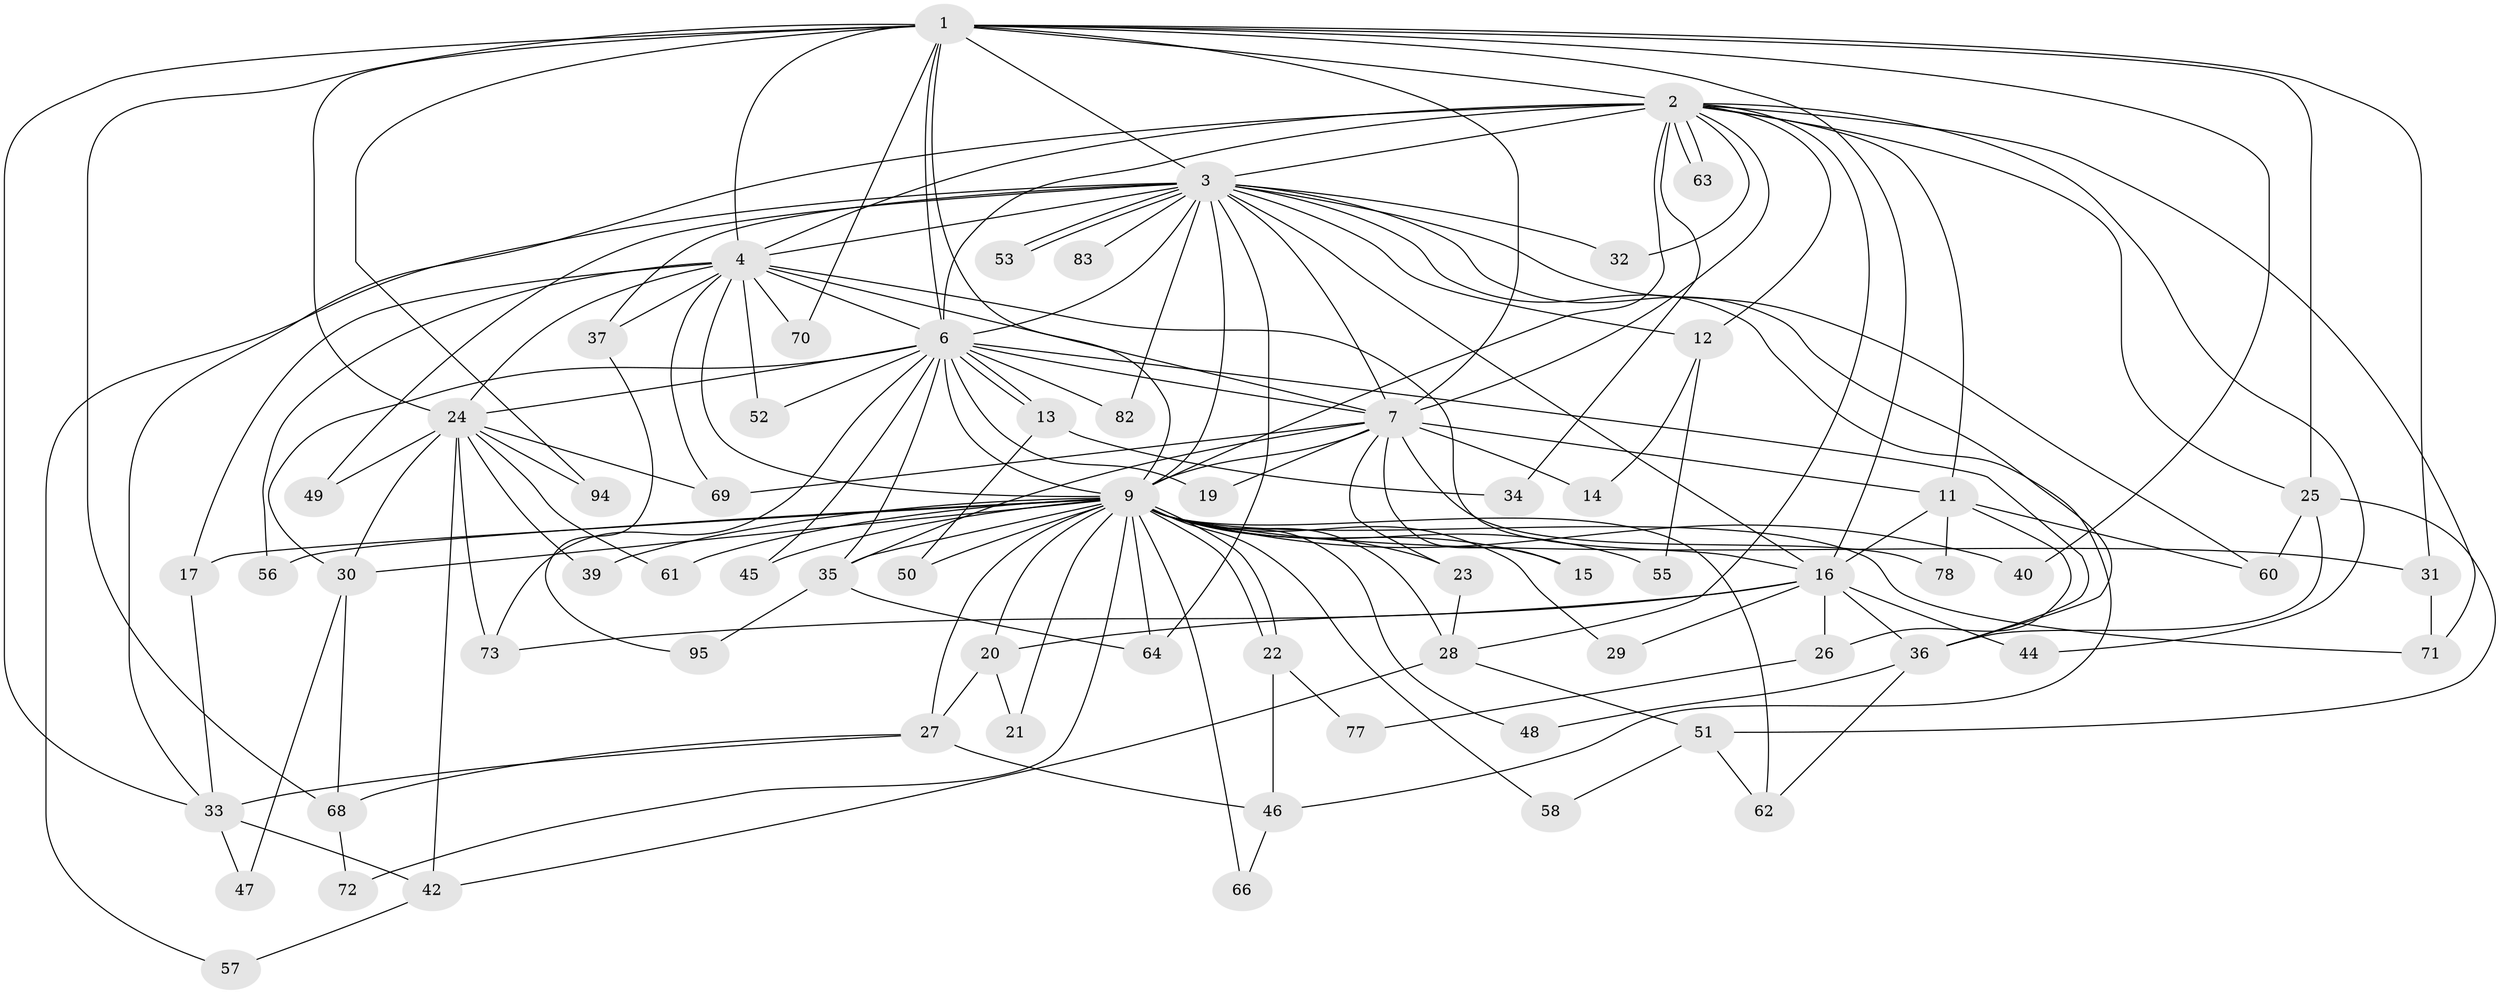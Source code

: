 // original degree distribution, {18: 0.031578947368421054, 20: 0.010526315789473684, 17: 0.010526315789473684, 12: 0.010526315789473684, 16: 0.010526315789473684, 15: 0.010526315789473684, 27: 0.010526315789473684, 21: 0.010526315789473684, 5: 0.06315789473684211, 4: 0.12631578947368421, 2: 0.5157894736842106, 10: 0.010526315789473684, 3: 0.15789473684210525, 11: 0.010526315789473684, 6: 0.010526315789473684}
// Generated by graph-tools (version 1.1) at 2025/41/03/06/25 10:41:39]
// undirected, 68 vertices, 161 edges
graph export_dot {
graph [start="1"]
  node [color=gray90,style=filled];
  1;
  2 [super="+80"];
  3 [super="+5"];
  4 [super="+8"];
  6 [super="+18"];
  7 [super="+85"];
  9 [super="+10"];
  11 [super="+65"];
  12;
  13;
  14;
  15;
  16 [super="+93"];
  17;
  19;
  20;
  21;
  22 [super="+90"];
  23 [super="+88"];
  24 [super="+74"];
  25 [super="+81"];
  26;
  27 [super="+38"];
  28 [super="+41"];
  29;
  30 [super="+75"];
  31;
  32;
  33 [super="+91"];
  34;
  35 [super="+59"];
  36 [super="+43"];
  37;
  39 [super="+54"];
  40;
  42 [super="+89"];
  44;
  45;
  46;
  47;
  48;
  49;
  50;
  51 [super="+84"];
  52;
  53;
  55;
  56;
  57;
  58;
  60 [super="+67"];
  61;
  62;
  63;
  64 [super="+86"];
  66;
  68 [super="+92"];
  69 [super="+76"];
  70;
  71;
  72;
  73 [super="+79"];
  77;
  78 [super="+87"];
  82;
  83;
  94;
  95;
  1 -- 2;
  1 -- 3 [weight=2];
  1 -- 4 [weight=2];
  1 -- 6;
  1 -- 7;
  1 -- 9 [weight=2];
  1 -- 16;
  1 -- 25;
  1 -- 31;
  1 -- 33;
  1 -- 40;
  1 -- 68;
  1 -- 70;
  1 -- 94;
  1 -- 24;
  2 -- 3 [weight=2];
  2 -- 4 [weight=2];
  2 -- 6;
  2 -- 7;
  2 -- 9 [weight=2];
  2 -- 11;
  2 -- 12;
  2 -- 25;
  2 -- 28;
  2 -- 32;
  2 -- 34;
  2 -- 44;
  2 -- 63;
  2 -- 63;
  2 -- 71;
  2 -- 33;
  3 -- 4 [weight=4];
  3 -- 6 [weight=2];
  3 -- 7 [weight=2];
  3 -- 9 [weight=4];
  3 -- 36;
  3 -- 46;
  3 -- 49;
  3 -- 53;
  3 -- 53;
  3 -- 57;
  3 -- 60;
  3 -- 64;
  3 -- 32;
  3 -- 37;
  3 -- 12;
  3 -- 16;
  3 -- 82;
  3 -- 83;
  4 -- 6 [weight=2];
  4 -- 7 [weight=2];
  4 -- 9 [weight=4];
  4 -- 52;
  4 -- 69 [weight=2];
  4 -- 16;
  4 -- 37;
  4 -- 70;
  4 -- 17;
  4 -- 24;
  4 -- 56;
  6 -- 7;
  6 -- 9 [weight=3];
  6 -- 13;
  6 -- 13;
  6 -- 19;
  6 -- 24;
  6 -- 35;
  6 -- 73;
  6 -- 82;
  6 -- 52;
  6 -- 45;
  6 -- 30;
  6 -- 36;
  7 -- 9 [weight=2];
  7 -- 11;
  7 -- 14;
  7 -- 15;
  7 -- 19;
  7 -- 23;
  7 -- 35;
  7 -- 78 [weight=2];
  7 -- 69;
  9 -- 15;
  9 -- 17;
  9 -- 21;
  9 -- 22;
  9 -- 22;
  9 -- 23;
  9 -- 28 [weight=2];
  9 -- 29;
  9 -- 30;
  9 -- 39 [weight=2];
  9 -- 50;
  9 -- 55;
  9 -- 56;
  9 -- 61;
  9 -- 62;
  9 -- 71;
  9 -- 72;
  9 -- 64;
  9 -- 66;
  9 -- 20;
  9 -- 27;
  9 -- 31;
  9 -- 40;
  9 -- 45;
  9 -- 48;
  9 -- 58;
  9 -- 35;
  11 -- 26;
  11 -- 78;
  11 -- 16;
  11 -- 60;
  12 -- 14;
  12 -- 55;
  13 -- 34;
  13 -- 50;
  16 -- 20;
  16 -- 26;
  16 -- 29;
  16 -- 36;
  16 -- 44;
  16 -- 73;
  17 -- 33;
  20 -- 21;
  20 -- 27;
  22 -- 77;
  22 -- 46;
  23 -- 28;
  24 -- 30;
  24 -- 42;
  24 -- 49;
  24 -- 61;
  24 -- 69;
  24 -- 73;
  24 -- 94;
  24 -- 39;
  25 -- 51;
  25 -- 60;
  25 -- 36;
  26 -- 77;
  27 -- 46;
  27 -- 33;
  27 -- 68;
  28 -- 42;
  28 -- 51;
  30 -- 47;
  30 -- 68;
  31 -- 71;
  33 -- 47;
  33 -- 42;
  35 -- 95;
  35 -- 64;
  36 -- 48;
  36 -- 62;
  37 -- 95;
  42 -- 57;
  46 -- 66;
  51 -- 58;
  51 -- 62;
  68 -- 72;
}
